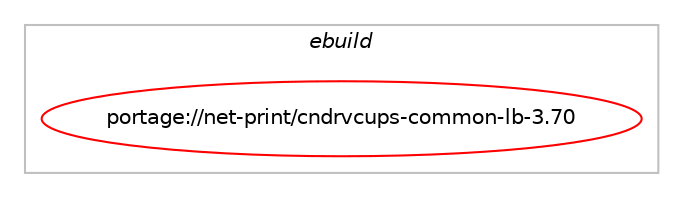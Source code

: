 digraph prolog {

# *************
# Graph options
# *************

newrank=true;
concentrate=true;
compound=true;
graph [rankdir=LR,fontname=Helvetica,fontsize=10,ranksep=1.5];#, ranksep=2.5, nodesep=0.2];
edge  [arrowhead=vee];
node  [fontname=Helvetica,fontsize=10];

# **********
# The ebuild
# **********

subgraph cluster_leftcol {
color=gray;
label=<<i>ebuild</i>>;
id [label="portage://net-print/cndrvcups-common-lb-3.70", color=red, width=4, href="../net-print/cndrvcups-common-lb-3.70.svg"];
}

# ****************
# The dependencies
# ****************

subgraph cluster_midcol {
color=gray;
label=<<i>dependencies</i>>;
subgraph cluster_compile {
fillcolor="#eeeeee";
style=filled;
label=<<i>compile</i>>;
# *** BEGIN UNKNOWN DEPENDENCY TYPE (TODO) ***
# id -> equal(package_dependency(portage://net-print/cndrvcups-common-lb-3.70,install,no,dev-libs,libxml2,greaterequal,[2.6,,,2.6],[slot(2)],[]))
# *** END UNKNOWN DEPENDENCY TYPE (TODO) ***

# *** BEGIN UNKNOWN DEPENDENCY TYPE (TODO) ***
# id -> equal(package_dependency(portage://net-print/cndrvcups-common-lb-3.70,install,no,gnome-base,libglade,greaterequal,[2.4,,,2.4],[slot(2.0)],[]))
# *** END UNKNOWN DEPENDENCY TYPE (TODO) ***

# *** BEGIN UNKNOWN DEPENDENCY TYPE (TODO) ***
# id -> equal(package_dependency(portage://net-print/cndrvcups-common-lb-3.70,install,no,net-print,cups,greaterequal,[1.1.17,,,1.1.17],[],[]))
# *** END UNKNOWN DEPENDENCY TYPE (TODO) ***

# *** BEGIN UNKNOWN DEPENDENCY TYPE (TODO) ***
# id -> equal(package_dependency(portage://net-print/cndrvcups-common-lb-3.70,install,no,x11-libs,gtk+,greaterequal,[2.4,,,2.4],[slot(2)],[]))
# *** END UNKNOWN DEPENDENCY TYPE (TODO) ***

}
subgraph cluster_compileandrun {
fillcolor="#eeeeee";
style=filled;
label=<<i>compile and run</i>>;
}
subgraph cluster_run {
fillcolor="#eeeeee";
style=filled;
label=<<i>run</i>>;
# *** BEGIN UNKNOWN DEPENDENCY TYPE (TODO) ***
# id -> equal(package_dependency(portage://net-print/cndrvcups-common-lb-3.70,run,no,dev-libs,libxml2,greaterequal,[2.6,,,2.6],[slot(2)],[]))
# *** END UNKNOWN DEPENDENCY TYPE (TODO) ***

# *** BEGIN UNKNOWN DEPENDENCY TYPE (TODO) ***
# id -> equal(package_dependency(portage://net-print/cndrvcups-common-lb-3.70,run,no,gnome-base,libglade,greaterequal,[2.4,,,2.4],[slot(2.0)],[]))
# *** END UNKNOWN DEPENDENCY TYPE (TODO) ***

# *** BEGIN UNKNOWN DEPENDENCY TYPE (TODO) ***
# id -> equal(package_dependency(portage://net-print/cndrvcups-common-lb-3.70,run,no,net-print,cups,greaterequal,[1.1.17,,,1.1.17],[],[]))
# *** END UNKNOWN DEPENDENCY TYPE (TODO) ***

# *** BEGIN UNKNOWN DEPENDENCY TYPE (TODO) ***
# id -> equal(package_dependency(portage://net-print/cndrvcups-common-lb-3.70,run,no,x11-libs,gtk+,greaterequal,[2.4,,,2.4],[slot(2)],[]))
# *** END UNKNOWN DEPENDENCY TYPE (TODO) ***

}
}

# **************
# The candidates
# **************

subgraph cluster_choices {
rank=same;
color=gray;
label=<<i>candidates</i>>;

}

}

